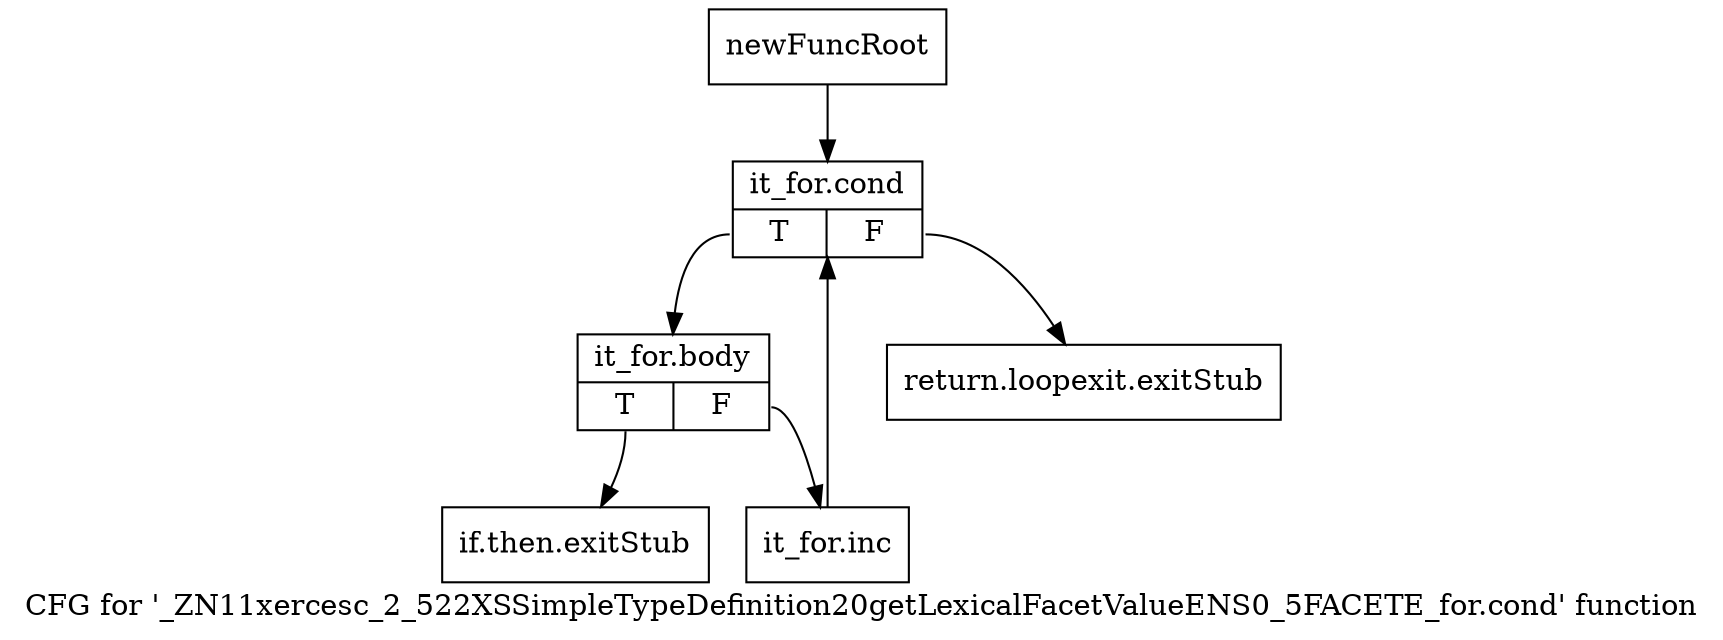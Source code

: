 digraph "CFG for '_ZN11xercesc_2_522XSSimpleTypeDefinition20getLexicalFacetValueENS0_5FACETE_for.cond' function" {
	label="CFG for '_ZN11xercesc_2_522XSSimpleTypeDefinition20getLexicalFacetValueENS0_5FACETE_for.cond' function";

	Node0x7f50ac0 [shape=record,label="{newFuncRoot}"];
	Node0x7f50ac0 -> Node0x7f50bb0;
	Node0x7f50b10 [shape=record,label="{return.loopexit.exitStub}"];
	Node0x7f50b60 [shape=record,label="{if.then.exitStub}"];
	Node0x7f50bb0 [shape=record,label="{it_for.cond|{<s0>T|<s1>F}}"];
	Node0x7f50bb0:s0 -> Node0x7f50c00;
	Node0x7f50bb0:s1 -> Node0x7f50b10;
	Node0x7f50c00 [shape=record,label="{it_for.body|{<s0>T|<s1>F}}"];
	Node0x7f50c00:s0 -> Node0x7f50b60;
	Node0x7f50c00:s1 -> Node0x7f50c50;
	Node0x7f50c50 [shape=record,label="{it_for.inc}"];
	Node0x7f50c50 -> Node0x7f50bb0;
}
